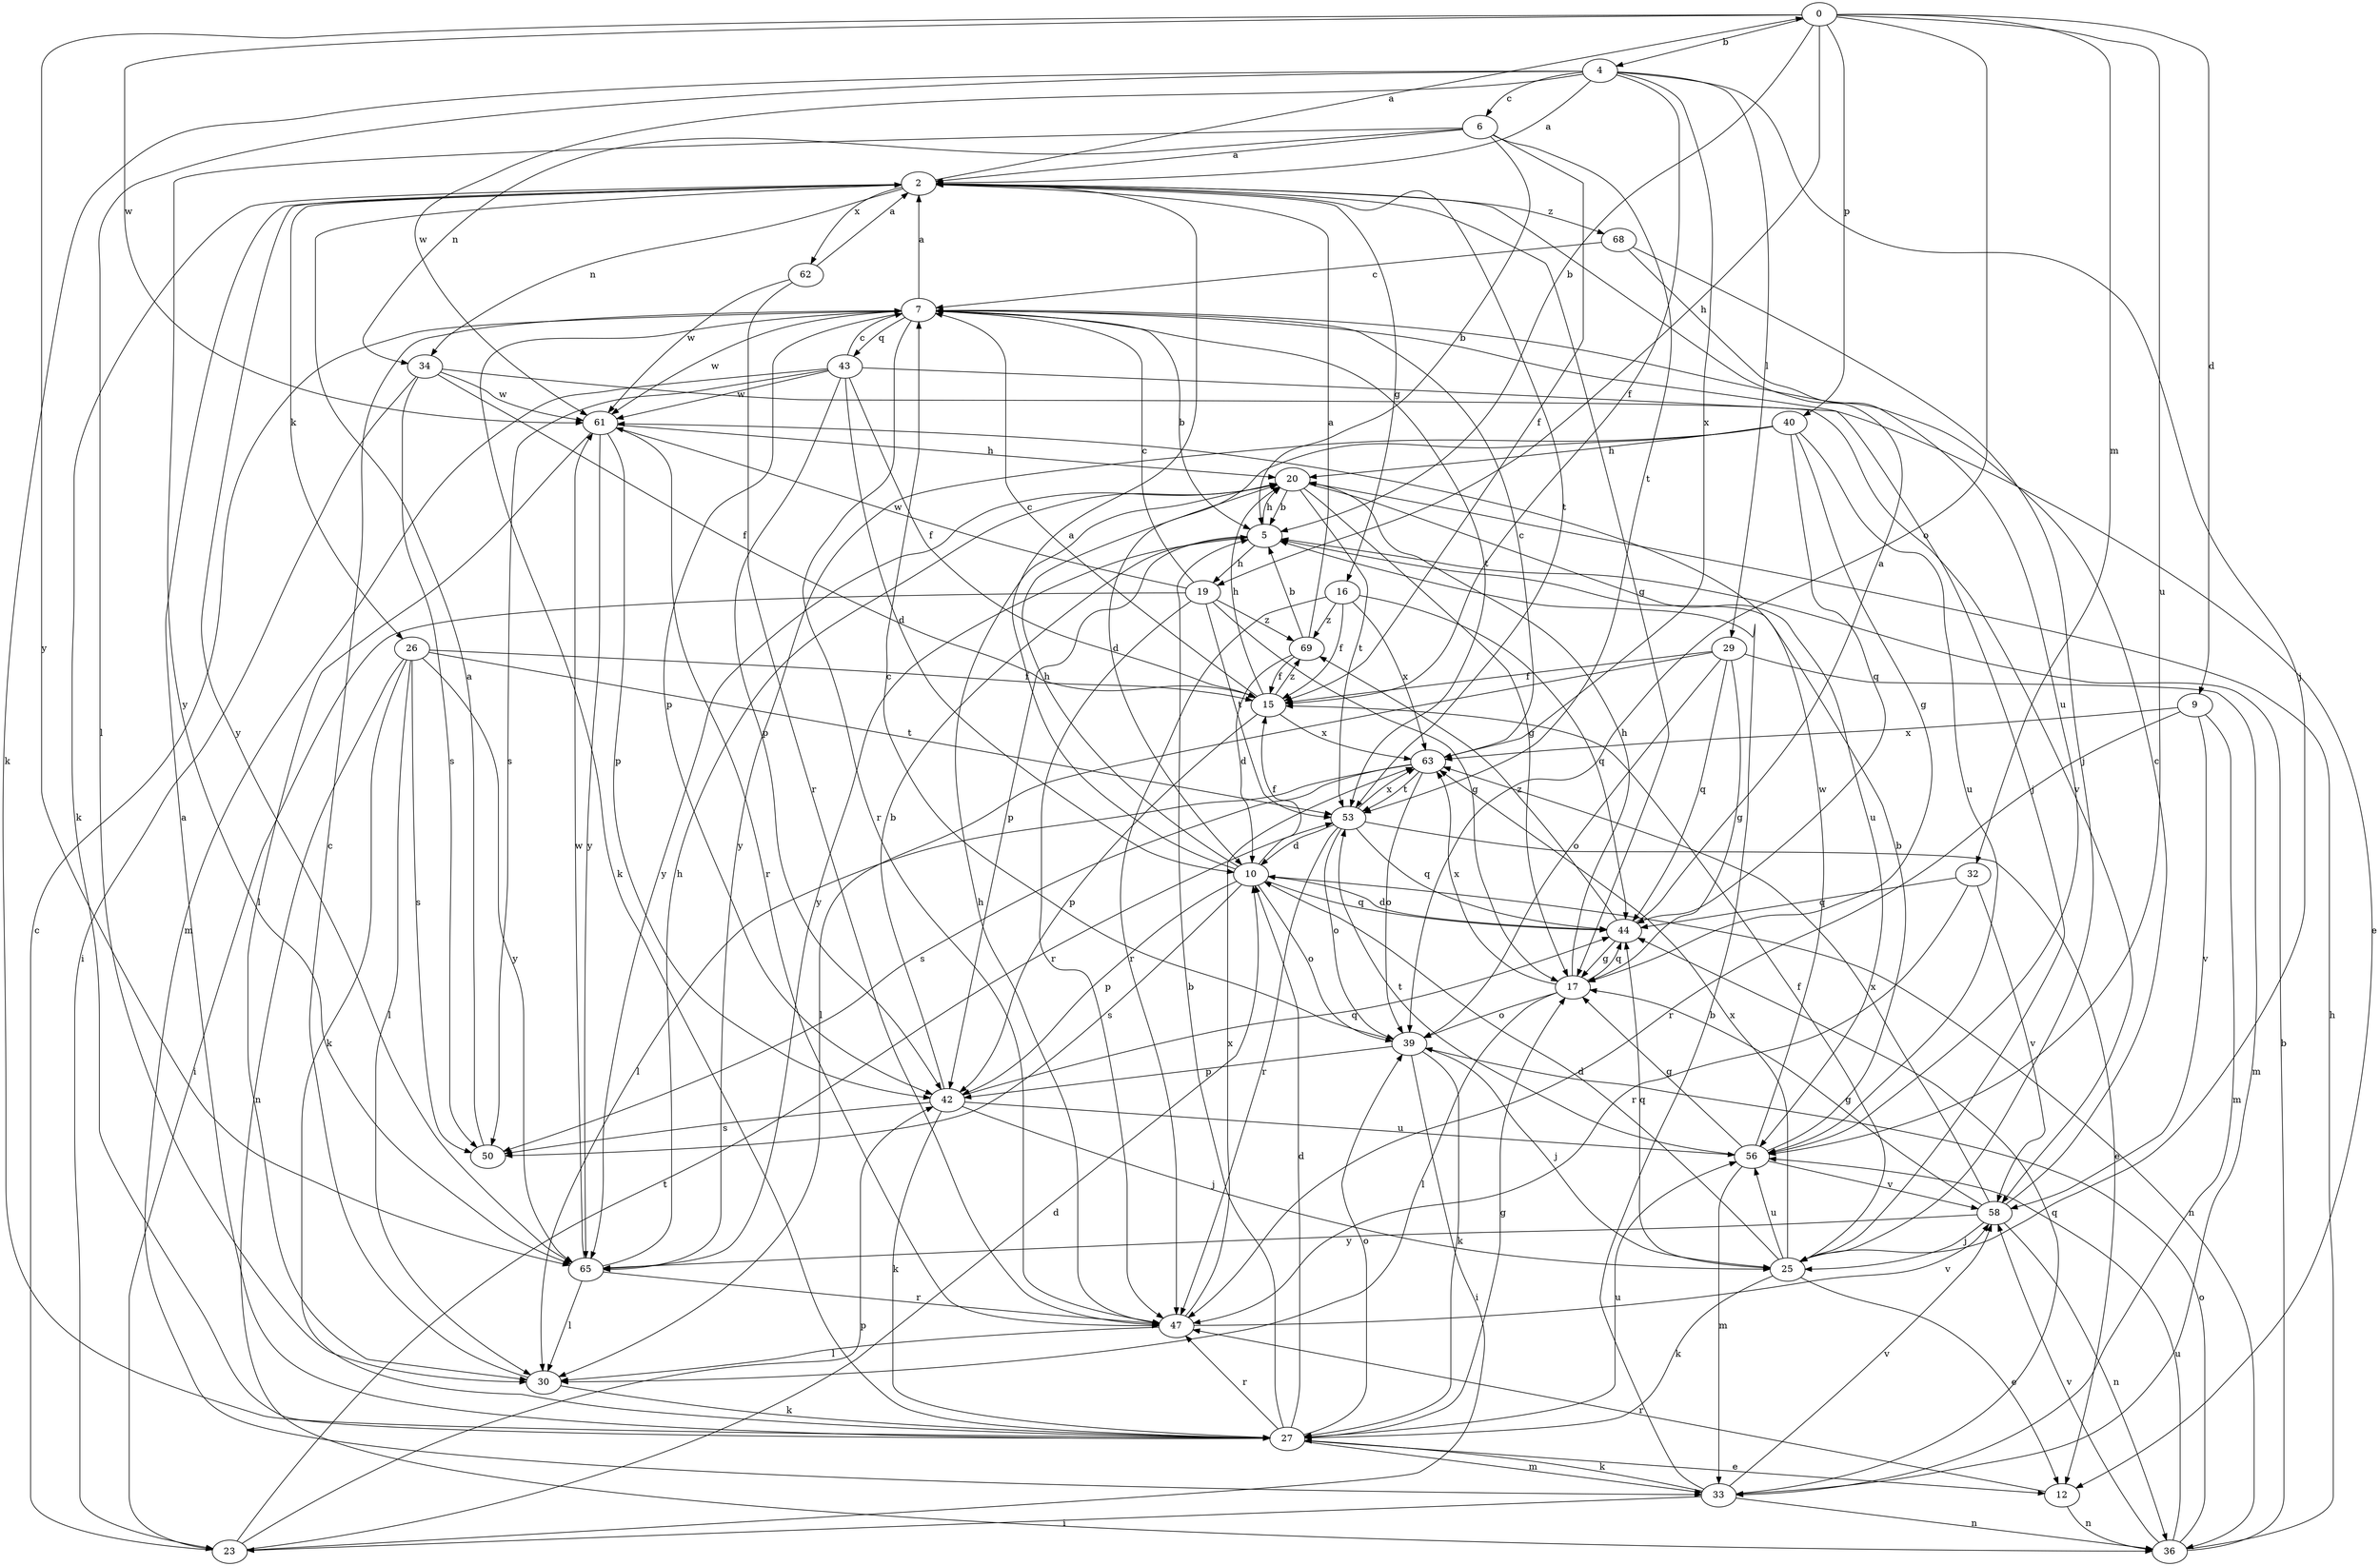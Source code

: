 strict digraph  {
0;
2;
4;
5;
6;
7;
9;
10;
12;
15;
16;
17;
19;
20;
23;
25;
26;
27;
29;
30;
32;
33;
34;
36;
39;
40;
42;
43;
44;
47;
50;
53;
56;
58;
61;
62;
63;
65;
68;
69;
0 -> 4  [label=b];
0 -> 5  [label=b];
0 -> 9  [label=d];
0 -> 19  [label=h];
0 -> 32  [label=m];
0 -> 39  [label=o];
0 -> 40  [label=p];
0 -> 56  [label=u];
0 -> 61  [label=w];
0 -> 65  [label=y];
2 -> 0  [label=a];
2 -> 16  [label=g];
2 -> 17  [label=g];
2 -> 26  [label=k];
2 -> 27  [label=k];
2 -> 34  [label=n];
2 -> 53  [label=t];
2 -> 62  [label=x];
2 -> 65  [label=y];
2 -> 68  [label=z];
4 -> 2  [label=a];
4 -> 6  [label=c];
4 -> 15  [label=f];
4 -> 25  [label=j];
4 -> 27  [label=k];
4 -> 29  [label=l];
4 -> 30  [label=l];
4 -> 61  [label=w];
4 -> 63  [label=x];
5 -> 19  [label=h];
5 -> 20  [label=h];
5 -> 42  [label=p];
5 -> 65  [label=y];
6 -> 2  [label=a];
6 -> 5  [label=b];
6 -> 15  [label=f];
6 -> 34  [label=n];
6 -> 53  [label=t];
6 -> 65  [label=y];
7 -> 2  [label=a];
7 -> 5  [label=b];
7 -> 25  [label=j];
7 -> 27  [label=k];
7 -> 42  [label=p];
7 -> 43  [label=q];
7 -> 47  [label=r];
7 -> 53  [label=t];
7 -> 61  [label=w];
9 -> 33  [label=m];
9 -> 47  [label=r];
9 -> 58  [label=v];
9 -> 63  [label=x];
10 -> 2  [label=a];
10 -> 15  [label=f];
10 -> 20  [label=h];
10 -> 36  [label=n];
10 -> 39  [label=o];
10 -> 42  [label=p];
10 -> 44  [label=q];
10 -> 50  [label=s];
12 -> 36  [label=n];
12 -> 47  [label=r];
15 -> 7  [label=c];
15 -> 20  [label=h];
15 -> 42  [label=p];
15 -> 63  [label=x];
15 -> 69  [label=z];
16 -> 15  [label=f];
16 -> 44  [label=q];
16 -> 47  [label=r];
16 -> 63  [label=x];
16 -> 69  [label=z];
17 -> 20  [label=h];
17 -> 30  [label=l];
17 -> 39  [label=o];
17 -> 44  [label=q];
17 -> 63  [label=x];
19 -> 7  [label=c];
19 -> 17  [label=g];
19 -> 23  [label=i];
19 -> 47  [label=r];
19 -> 53  [label=t];
19 -> 61  [label=w];
19 -> 69  [label=z];
20 -> 5  [label=b];
20 -> 17  [label=g];
20 -> 53  [label=t];
20 -> 56  [label=u];
20 -> 65  [label=y];
23 -> 7  [label=c];
23 -> 10  [label=d];
23 -> 42  [label=p];
23 -> 53  [label=t];
25 -> 10  [label=d];
25 -> 12  [label=e];
25 -> 15  [label=f];
25 -> 27  [label=k];
25 -> 44  [label=q];
25 -> 56  [label=u];
25 -> 63  [label=x];
26 -> 15  [label=f];
26 -> 27  [label=k];
26 -> 30  [label=l];
26 -> 36  [label=n];
26 -> 50  [label=s];
26 -> 53  [label=t];
26 -> 65  [label=y];
27 -> 2  [label=a];
27 -> 5  [label=b];
27 -> 10  [label=d];
27 -> 12  [label=e];
27 -> 17  [label=g];
27 -> 33  [label=m];
27 -> 39  [label=o];
27 -> 47  [label=r];
27 -> 56  [label=u];
29 -> 15  [label=f];
29 -> 17  [label=g];
29 -> 30  [label=l];
29 -> 33  [label=m];
29 -> 39  [label=o];
29 -> 44  [label=q];
30 -> 7  [label=c];
30 -> 27  [label=k];
32 -> 44  [label=q];
32 -> 47  [label=r];
32 -> 58  [label=v];
33 -> 5  [label=b];
33 -> 23  [label=i];
33 -> 27  [label=k];
33 -> 36  [label=n];
33 -> 44  [label=q];
33 -> 58  [label=v];
34 -> 15  [label=f];
34 -> 23  [label=i];
34 -> 50  [label=s];
34 -> 58  [label=v];
34 -> 61  [label=w];
36 -> 5  [label=b];
36 -> 20  [label=h];
36 -> 39  [label=o];
36 -> 56  [label=u];
36 -> 58  [label=v];
39 -> 7  [label=c];
39 -> 23  [label=i];
39 -> 25  [label=j];
39 -> 27  [label=k];
39 -> 42  [label=p];
40 -> 10  [label=d];
40 -> 17  [label=g];
40 -> 20  [label=h];
40 -> 44  [label=q];
40 -> 56  [label=u];
40 -> 65  [label=y];
42 -> 5  [label=b];
42 -> 25  [label=j];
42 -> 27  [label=k];
42 -> 44  [label=q];
42 -> 50  [label=s];
42 -> 56  [label=u];
43 -> 7  [label=c];
43 -> 10  [label=d];
43 -> 12  [label=e];
43 -> 15  [label=f];
43 -> 33  [label=m];
43 -> 42  [label=p];
43 -> 50  [label=s];
43 -> 61  [label=w];
44 -> 2  [label=a];
44 -> 10  [label=d];
44 -> 17  [label=g];
44 -> 69  [label=z];
47 -> 20  [label=h];
47 -> 30  [label=l];
47 -> 58  [label=v];
47 -> 63  [label=x];
50 -> 2  [label=a];
53 -> 10  [label=d];
53 -> 12  [label=e];
53 -> 39  [label=o];
53 -> 44  [label=q];
53 -> 47  [label=r];
53 -> 63  [label=x];
56 -> 5  [label=b];
56 -> 17  [label=g];
56 -> 33  [label=m];
56 -> 53  [label=t];
56 -> 58  [label=v];
56 -> 61  [label=w];
58 -> 7  [label=c];
58 -> 17  [label=g];
58 -> 25  [label=j];
58 -> 36  [label=n];
58 -> 63  [label=x];
58 -> 65  [label=y];
61 -> 20  [label=h];
61 -> 30  [label=l];
61 -> 42  [label=p];
61 -> 47  [label=r];
61 -> 65  [label=y];
62 -> 2  [label=a];
62 -> 47  [label=r];
62 -> 61  [label=w];
63 -> 7  [label=c];
63 -> 30  [label=l];
63 -> 39  [label=o];
63 -> 50  [label=s];
63 -> 53  [label=t];
65 -> 20  [label=h];
65 -> 30  [label=l];
65 -> 47  [label=r];
65 -> 61  [label=w];
68 -> 7  [label=c];
68 -> 25  [label=j];
68 -> 56  [label=u];
69 -> 2  [label=a];
69 -> 5  [label=b];
69 -> 10  [label=d];
69 -> 15  [label=f];
}
